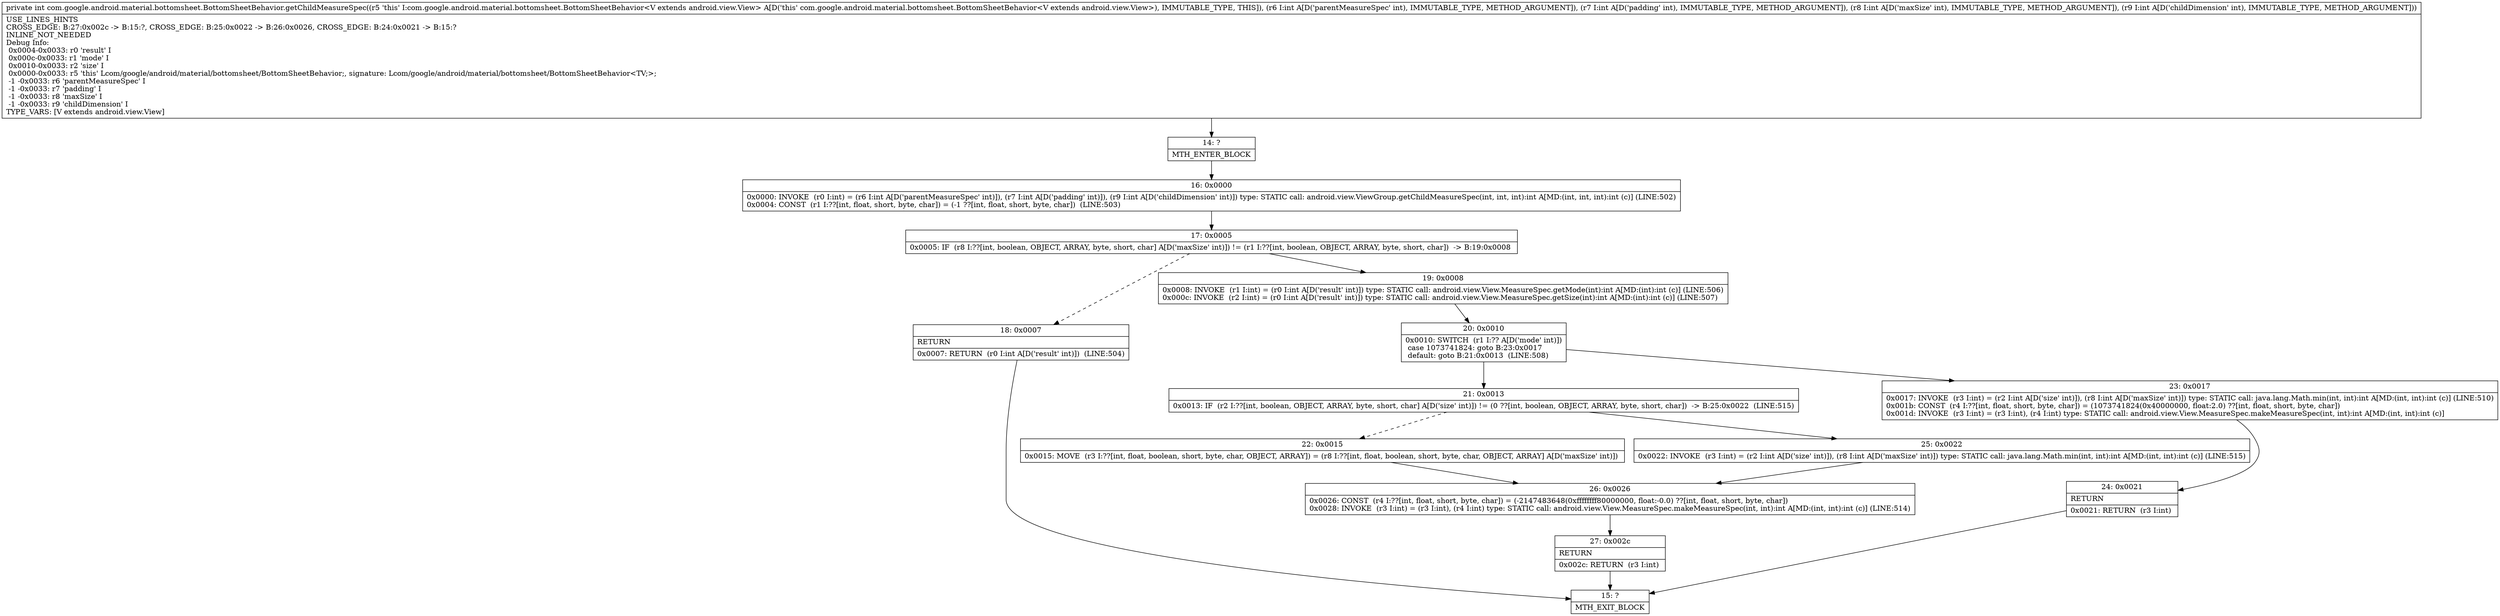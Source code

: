 digraph "CFG forcom.google.android.material.bottomsheet.BottomSheetBehavior.getChildMeasureSpec(IIII)I" {
Node_14 [shape=record,label="{14\:\ ?|MTH_ENTER_BLOCK\l}"];
Node_16 [shape=record,label="{16\:\ 0x0000|0x0000: INVOKE  (r0 I:int) = (r6 I:int A[D('parentMeasureSpec' int)]), (r7 I:int A[D('padding' int)]), (r9 I:int A[D('childDimension' int)]) type: STATIC call: android.view.ViewGroup.getChildMeasureSpec(int, int, int):int A[MD:(int, int, int):int (c)] (LINE:502)\l0x0004: CONST  (r1 I:??[int, float, short, byte, char]) = (\-1 ??[int, float, short, byte, char])  (LINE:503)\l}"];
Node_17 [shape=record,label="{17\:\ 0x0005|0x0005: IF  (r8 I:??[int, boolean, OBJECT, ARRAY, byte, short, char] A[D('maxSize' int)]) != (r1 I:??[int, boolean, OBJECT, ARRAY, byte, short, char])  \-\> B:19:0x0008 \l}"];
Node_18 [shape=record,label="{18\:\ 0x0007|RETURN\l|0x0007: RETURN  (r0 I:int A[D('result' int)])  (LINE:504)\l}"];
Node_15 [shape=record,label="{15\:\ ?|MTH_EXIT_BLOCK\l}"];
Node_19 [shape=record,label="{19\:\ 0x0008|0x0008: INVOKE  (r1 I:int) = (r0 I:int A[D('result' int)]) type: STATIC call: android.view.View.MeasureSpec.getMode(int):int A[MD:(int):int (c)] (LINE:506)\l0x000c: INVOKE  (r2 I:int) = (r0 I:int A[D('result' int)]) type: STATIC call: android.view.View.MeasureSpec.getSize(int):int A[MD:(int):int (c)] (LINE:507)\l}"];
Node_20 [shape=record,label="{20\:\ 0x0010|0x0010: SWITCH  (r1 I:?? A[D('mode' int)])\l case 1073741824: goto B:23:0x0017\l default: goto B:21:0x0013  (LINE:508)\l}"];
Node_21 [shape=record,label="{21\:\ 0x0013|0x0013: IF  (r2 I:??[int, boolean, OBJECT, ARRAY, byte, short, char] A[D('size' int)]) != (0 ??[int, boolean, OBJECT, ARRAY, byte, short, char])  \-\> B:25:0x0022  (LINE:515)\l}"];
Node_22 [shape=record,label="{22\:\ 0x0015|0x0015: MOVE  (r3 I:??[int, float, boolean, short, byte, char, OBJECT, ARRAY]) = (r8 I:??[int, float, boolean, short, byte, char, OBJECT, ARRAY] A[D('maxSize' int)]) \l}"];
Node_26 [shape=record,label="{26\:\ 0x0026|0x0026: CONST  (r4 I:??[int, float, short, byte, char]) = (\-2147483648(0xffffffff80000000, float:\-0.0) ??[int, float, short, byte, char]) \l0x0028: INVOKE  (r3 I:int) = (r3 I:int), (r4 I:int) type: STATIC call: android.view.View.MeasureSpec.makeMeasureSpec(int, int):int A[MD:(int, int):int (c)] (LINE:514)\l}"];
Node_27 [shape=record,label="{27\:\ 0x002c|RETURN\l|0x002c: RETURN  (r3 I:int) \l}"];
Node_25 [shape=record,label="{25\:\ 0x0022|0x0022: INVOKE  (r3 I:int) = (r2 I:int A[D('size' int)]), (r8 I:int A[D('maxSize' int)]) type: STATIC call: java.lang.Math.min(int, int):int A[MD:(int, int):int (c)] (LINE:515)\l}"];
Node_23 [shape=record,label="{23\:\ 0x0017|0x0017: INVOKE  (r3 I:int) = (r2 I:int A[D('size' int)]), (r8 I:int A[D('maxSize' int)]) type: STATIC call: java.lang.Math.min(int, int):int A[MD:(int, int):int (c)] (LINE:510)\l0x001b: CONST  (r4 I:??[int, float, short, byte, char]) = (1073741824(0x40000000, float:2.0) ??[int, float, short, byte, char]) \l0x001d: INVOKE  (r3 I:int) = (r3 I:int), (r4 I:int) type: STATIC call: android.view.View.MeasureSpec.makeMeasureSpec(int, int):int A[MD:(int, int):int (c)]\l}"];
Node_24 [shape=record,label="{24\:\ 0x0021|RETURN\l|0x0021: RETURN  (r3 I:int) \l}"];
MethodNode[shape=record,label="{private int com.google.android.material.bottomsheet.BottomSheetBehavior.getChildMeasureSpec((r5 'this' I:com.google.android.material.bottomsheet.BottomSheetBehavior\<V extends android.view.View\> A[D('this' com.google.android.material.bottomsheet.BottomSheetBehavior\<V extends android.view.View\>), IMMUTABLE_TYPE, THIS]), (r6 I:int A[D('parentMeasureSpec' int), IMMUTABLE_TYPE, METHOD_ARGUMENT]), (r7 I:int A[D('padding' int), IMMUTABLE_TYPE, METHOD_ARGUMENT]), (r8 I:int A[D('maxSize' int), IMMUTABLE_TYPE, METHOD_ARGUMENT]), (r9 I:int A[D('childDimension' int), IMMUTABLE_TYPE, METHOD_ARGUMENT]))  | USE_LINES_HINTS\lCROSS_EDGE: B:27:0x002c \-\> B:15:?, CROSS_EDGE: B:25:0x0022 \-\> B:26:0x0026, CROSS_EDGE: B:24:0x0021 \-\> B:15:?\lINLINE_NOT_NEEDED\lDebug Info:\l  0x0004\-0x0033: r0 'result' I\l  0x000c\-0x0033: r1 'mode' I\l  0x0010\-0x0033: r2 'size' I\l  0x0000\-0x0033: r5 'this' Lcom\/google\/android\/material\/bottomsheet\/BottomSheetBehavior;, signature: Lcom\/google\/android\/material\/bottomsheet\/BottomSheetBehavior\<TV;\>;\l  \-1 \-0x0033: r6 'parentMeasureSpec' I\l  \-1 \-0x0033: r7 'padding' I\l  \-1 \-0x0033: r8 'maxSize' I\l  \-1 \-0x0033: r9 'childDimension' I\lTYPE_VARS: [V extends android.view.View]\l}"];
MethodNode -> Node_14;Node_14 -> Node_16;
Node_16 -> Node_17;
Node_17 -> Node_18[style=dashed];
Node_17 -> Node_19;
Node_18 -> Node_15;
Node_19 -> Node_20;
Node_20 -> Node_21;
Node_20 -> Node_23;
Node_21 -> Node_22[style=dashed];
Node_21 -> Node_25;
Node_22 -> Node_26;
Node_26 -> Node_27;
Node_27 -> Node_15;
Node_25 -> Node_26;
Node_23 -> Node_24;
Node_24 -> Node_15;
}

